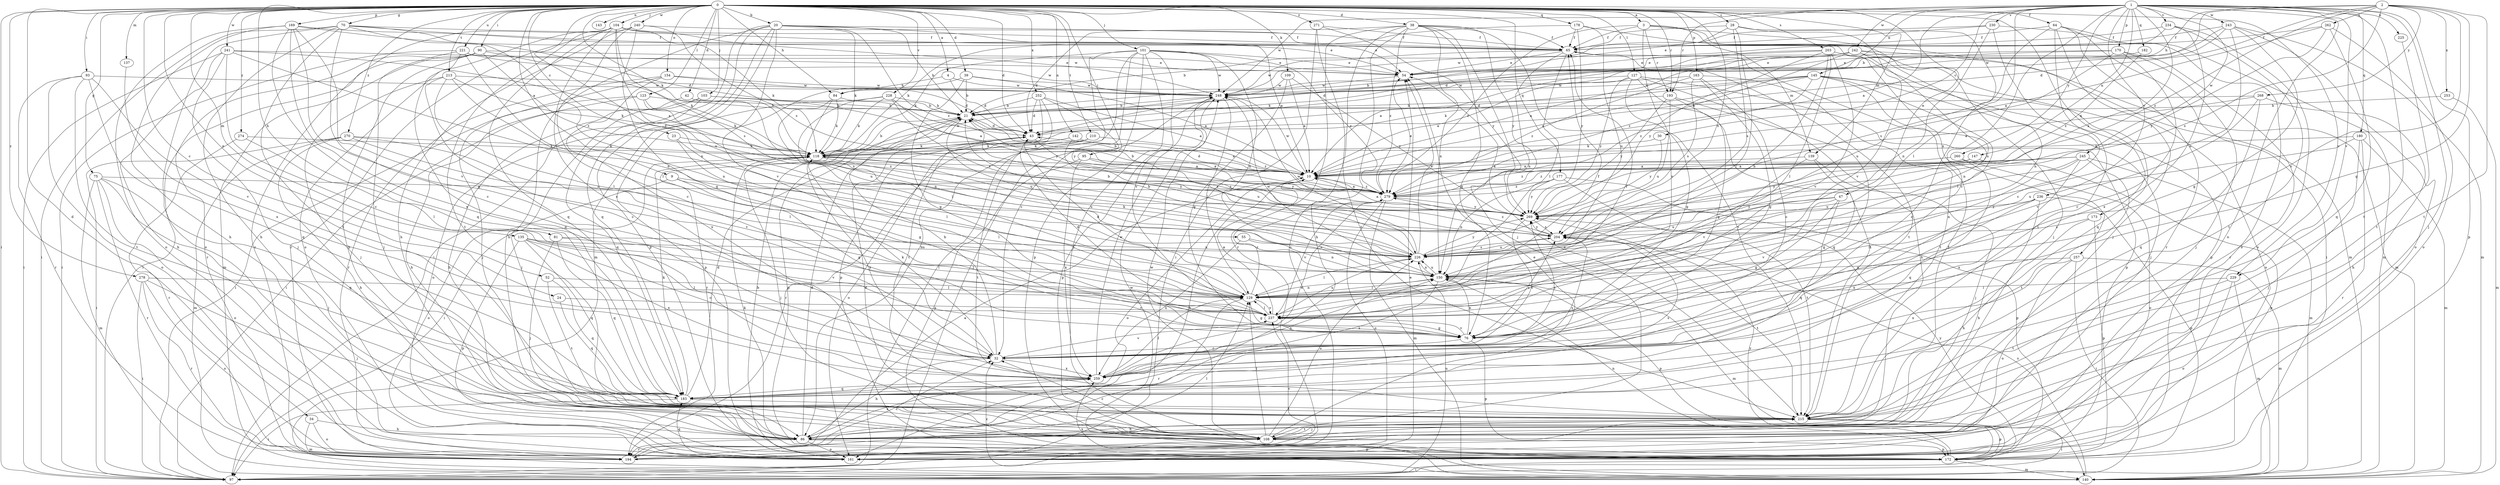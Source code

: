 strict digraph  {
0;
1;
2;
3;
4;
9;
10;
20;
21;
23;
24;
28;
30;
32;
34;
38;
39;
42;
43;
47;
52;
54;
55;
64;
65;
70;
75;
76;
81;
84;
86;
90;
93;
95;
97;
101;
103;
104;
108;
109;
118;
123;
127;
129;
135;
137;
139;
140;
142;
143;
145;
147;
150;
154;
161;
163;
169;
170;
172;
173;
177;
178;
180;
182;
183;
193;
194;
203;
204;
210;
213;
215;
221;
225;
226;
228;
229;
230;
234;
236;
237;
240;
241;
242;
243;
245;
248;
252;
253;
257;
259;
260;
262;
268;
269;
270;
271;
274;
278;
279;
0 -> 3  [label=a];
0 -> 4  [label=a];
0 -> 9  [label=a];
0 -> 20  [label=b];
0 -> 23  [label=c];
0 -> 24  [label=c];
0 -> 28  [label=c];
0 -> 34  [label=d];
0 -> 38  [label=d];
0 -> 39  [label=d];
0 -> 42  [label=d];
0 -> 43  [label=d];
0 -> 47  [label=e];
0 -> 52  [label=e];
0 -> 55  [label=f];
0 -> 64  [label=f];
0 -> 70  [label=g];
0 -> 75  [label=g];
0 -> 81  [label=h];
0 -> 84  [label=h];
0 -> 90  [label=i];
0 -> 93  [label=i];
0 -> 95  [label=i];
0 -> 97  [label=i];
0 -> 101  [label=j];
0 -> 103  [label=j];
0 -> 104  [label=j];
0 -> 109  [label=k];
0 -> 118  [label=k];
0 -> 123  [label=l];
0 -> 127  [label=l];
0 -> 135  [label=m];
0 -> 137  [label=m];
0 -> 139  [label=m];
0 -> 142  [label=n];
0 -> 143  [label=n];
0 -> 154  [label=o];
0 -> 163  [label=p];
0 -> 169  [label=p];
0 -> 173  [label=q];
0 -> 177  [label=q];
0 -> 178  [label=q];
0 -> 193  [label=r];
0 -> 203  [label=s];
0 -> 204  [label=s];
0 -> 210  [label=t];
0 -> 213  [label=t];
0 -> 221  [label=u];
0 -> 228  [label=v];
0 -> 229  [label=v];
0 -> 240  [label=w];
0 -> 241  [label=w];
0 -> 252  [label=x];
0 -> 270  [label=z];
0 -> 271  [label=z];
0 -> 274  [label=z];
0 -> 278  [label=z];
1 -> 10  [label=a];
1 -> 30  [label=c];
1 -> 32  [label=c];
1 -> 108  [label=j];
1 -> 129  [label=l];
1 -> 145  [label=n];
1 -> 147  [label=n];
1 -> 161  [label=o];
1 -> 170  [label=p];
1 -> 172  [label=p];
1 -> 180  [label=q];
1 -> 182  [label=q];
1 -> 193  [label=r];
1 -> 204  [label=s];
1 -> 215  [label=t];
1 -> 225  [label=u];
1 -> 229  [label=v];
1 -> 230  [label=v];
1 -> 234  [label=v];
1 -> 236  [label=v];
1 -> 242  [label=w];
1 -> 243  [label=w];
1 -> 245  [label=w];
1 -> 248  [label=w];
1 -> 260  [label=y];
2 -> 21  [label=b];
2 -> 43  [label=d];
2 -> 76  [label=g];
2 -> 84  [label=h];
2 -> 204  [label=s];
2 -> 215  [label=t];
2 -> 237  [label=v];
2 -> 253  [label=x];
2 -> 262  [label=y];
2 -> 268  [label=y];
2 -> 279  [label=z];
3 -> 65  [label=f];
3 -> 108  [label=j];
3 -> 139  [label=m];
3 -> 193  [label=r];
3 -> 237  [label=v];
3 -> 257  [label=x];
3 -> 279  [label=z];
4 -> 43  [label=d];
4 -> 84  [label=h];
4 -> 248  [label=w];
9 -> 76  [label=g];
9 -> 129  [label=l];
9 -> 161  [label=o];
9 -> 279  [label=z];
10 -> 21  [label=b];
10 -> 43  [label=d];
10 -> 86  [label=h];
10 -> 161  [label=o];
10 -> 248  [label=w];
10 -> 279  [label=z];
20 -> 10  [label=a];
20 -> 21  [label=b];
20 -> 65  [label=f];
20 -> 86  [label=h];
20 -> 97  [label=i];
20 -> 118  [label=k];
20 -> 140  [label=m];
20 -> 172  [label=p];
20 -> 183  [label=q];
20 -> 237  [label=v];
20 -> 279  [label=z];
21 -> 43  [label=d];
21 -> 172  [label=p];
21 -> 194  [label=r];
21 -> 226  [label=u];
23 -> 76  [label=g];
23 -> 118  [label=k];
23 -> 129  [label=l];
24 -> 183  [label=q];
24 -> 237  [label=v];
28 -> 54  [label=e];
28 -> 65  [label=f];
28 -> 129  [label=l];
28 -> 183  [label=q];
28 -> 204  [label=s];
28 -> 237  [label=v];
30 -> 118  [label=k];
30 -> 269  [label=y];
32 -> 21  [label=b];
32 -> 86  [label=h];
32 -> 118  [label=k];
32 -> 237  [label=v];
32 -> 259  [label=x];
32 -> 269  [label=y];
34 -> 86  [label=h];
34 -> 140  [label=m];
34 -> 161  [label=o];
38 -> 43  [label=d];
38 -> 65  [label=f];
38 -> 76  [label=g];
38 -> 86  [label=h];
38 -> 108  [label=j];
38 -> 150  [label=n];
38 -> 161  [label=o];
38 -> 194  [label=r];
38 -> 215  [label=t];
38 -> 269  [label=y];
38 -> 279  [label=z];
39 -> 10  [label=a];
39 -> 21  [label=b];
39 -> 76  [label=g];
39 -> 172  [label=p];
39 -> 248  [label=w];
42 -> 21  [label=b];
42 -> 97  [label=i];
42 -> 204  [label=s];
43 -> 118  [label=k];
43 -> 204  [label=s];
47 -> 76  [label=g];
47 -> 183  [label=q];
47 -> 226  [label=u];
47 -> 237  [label=v];
47 -> 269  [label=y];
52 -> 129  [label=l];
52 -> 183  [label=q];
52 -> 215  [label=t];
54 -> 248  [label=w];
55 -> 150  [label=n];
55 -> 226  [label=u];
55 -> 259  [label=x];
64 -> 65  [label=f];
64 -> 97  [label=i];
64 -> 108  [label=j];
64 -> 140  [label=m];
64 -> 194  [label=r];
64 -> 204  [label=s];
64 -> 215  [label=t];
65 -> 54  [label=e];
65 -> 129  [label=l];
65 -> 150  [label=n];
65 -> 215  [label=t];
65 -> 248  [label=w];
70 -> 32  [label=c];
70 -> 43  [label=d];
70 -> 54  [label=e];
70 -> 65  [label=f];
70 -> 86  [label=h];
70 -> 97  [label=i];
70 -> 150  [label=n];
70 -> 161  [label=o];
70 -> 215  [label=t];
75 -> 108  [label=j];
75 -> 140  [label=m];
75 -> 161  [label=o];
75 -> 183  [label=q];
75 -> 194  [label=r];
75 -> 279  [label=z];
76 -> 32  [label=c];
76 -> 150  [label=n];
76 -> 172  [label=p];
76 -> 204  [label=s];
76 -> 237  [label=v];
81 -> 108  [label=j];
81 -> 129  [label=l];
81 -> 183  [label=q];
81 -> 226  [label=u];
84 -> 21  [label=b];
84 -> 118  [label=k];
84 -> 129  [label=l];
84 -> 204  [label=s];
86 -> 43  [label=d];
86 -> 65  [label=f];
86 -> 161  [label=o];
86 -> 172  [label=p];
86 -> 194  [label=r];
86 -> 259  [label=x];
90 -> 54  [label=e];
90 -> 86  [label=h];
90 -> 97  [label=i];
90 -> 118  [label=k];
90 -> 140  [label=m];
90 -> 194  [label=r];
90 -> 279  [label=z];
93 -> 161  [label=o];
93 -> 183  [label=q];
93 -> 194  [label=r];
93 -> 215  [label=t];
93 -> 237  [label=v];
93 -> 248  [label=w];
95 -> 10  [label=a];
95 -> 172  [label=p];
95 -> 259  [label=x];
95 -> 269  [label=y];
97 -> 54  [label=e];
97 -> 226  [label=u];
97 -> 269  [label=y];
101 -> 32  [label=c];
101 -> 54  [label=e];
101 -> 86  [label=h];
101 -> 97  [label=i];
101 -> 108  [label=j];
101 -> 118  [label=k];
101 -> 150  [label=n];
101 -> 172  [label=p];
101 -> 237  [label=v];
101 -> 248  [label=w];
101 -> 279  [label=z];
103 -> 10  [label=a];
103 -> 21  [label=b];
103 -> 86  [label=h];
103 -> 108  [label=j];
103 -> 183  [label=q];
104 -> 32  [label=c];
104 -> 65  [label=f];
104 -> 118  [label=k];
104 -> 161  [label=o];
104 -> 183  [label=q];
104 -> 194  [label=r];
104 -> 204  [label=s];
104 -> 215  [label=t];
104 -> 226  [label=u];
104 -> 248  [label=w];
108 -> 32  [label=c];
108 -> 43  [label=d];
108 -> 54  [label=e];
108 -> 129  [label=l];
108 -> 172  [label=p];
108 -> 215  [label=t];
108 -> 226  [label=u];
108 -> 248  [label=w];
109 -> 10  [label=a];
109 -> 76  [label=g];
109 -> 248  [label=w];
109 -> 269  [label=y];
118 -> 10  [label=a];
118 -> 21  [label=b];
118 -> 97  [label=i];
118 -> 108  [label=j];
118 -> 226  [label=u];
118 -> 248  [label=w];
118 -> 259  [label=x];
118 -> 269  [label=y];
123 -> 21  [label=b];
123 -> 86  [label=h];
123 -> 97  [label=i];
123 -> 118  [label=k];
123 -> 226  [label=u];
127 -> 10  [label=a];
127 -> 76  [label=g];
127 -> 86  [label=h];
127 -> 172  [label=p];
127 -> 215  [label=t];
127 -> 248  [label=w];
127 -> 269  [label=y];
129 -> 43  [label=d];
129 -> 65  [label=f];
129 -> 76  [label=g];
129 -> 150  [label=n];
129 -> 194  [label=r];
129 -> 237  [label=v];
129 -> 279  [label=z];
135 -> 32  [label=c];
135 -> 172  [label=p];
135 -> 183  [label=q];
135 -> 226  [label=u];
135 -> 237  [label=v];
135 -> 259  [label=x];
137 -> 259  [label=x];
139 -> 10  [label=a];
139 -> 76  [label=g];
139 -> 108  [label=j];
139 -> 237  [label=v];
140 -> 32  [label=c];
140 -> 204  [label=s];
140 -> 248  [label=w];
140 -> 259  [label=x];
142 -> 10  [label=a];
142 -> 118  [label=k];
142 -> 161  [label=o];
142 -> 226  [label=u];
145 -> 10  [label=a];
145 -> 43  [label=d];
145 -> 108  [label=j];
145 -> 118  [label=k];
145 -> 129  [label=l];
145 -> 150  [label=n];
145 -> 161  [label=o];
145 -> 248  [label=w];
145 -> 279  [label=z];
147 -> 10  [label=a];
147 -> 172  [label=p];
147 -> 269  [label=y];
147 -> 279  [label=z];
150 -> 129  [label=l];
150 -> 140  [label=m];
150 -> 172  [label=p];
150 -> 226  [label=u];
150 -> 248  [label=w];
150 -> 259  [label=x];
154 -> 43  [label=d];
154 -> 108  [label=j];
154 -> 194  [label=r];
154 -> 248  [label=w];
154 -> 259  [label=x];
161 -> 21  [label=b];
161 -> 183  [label=q];
163 -> 32  [label=c];
163 -> 76  [label=g];
163 -> 204  [label=s];
163 -> 215  [label=t];
163 -> 248  [label=w];
163 -> 279  [label=z];
169 -> 54  [label=e];
169 -> 65  [label=f];
169 -> 76  [label=g];
169 -> 86  [label=h];
169 -> 161  [label=o];
169 -> 183  [label=q];
169 -> 237  [label=v];
169 -> 259  [label=x];
170 -> 10  [label=a];
170 -> 32  [label=c];
170 -> 54  [label=e];
170 -> 108  [label=j];
170 -> 194  [label=r];
170 -> 226  [label=u];
172 -> 97  [label=i];
172 -> 118  [label=k];
172 -> 140  [label=m];
172 -> 150  [label=n];
172 -> 269  [label=y];
173 -> 86  [label=h];
173 -> 172  [label=p];
173 -> 204  [label=s];
177 -> 150  [label=n];
177 -> 172  [label=p];
177 -> 215  [label=t];
177 -> 269  [label=y];
177 -> 279  [label=z];
178 -> 65  [label=f];
178 -> 118  [label=k];
178 -> 140  [label=m];
178 -> 226  [label=u];
178 -> 269  [label=y];
180 -> 108  [label=j];
180 -> 118  [label=k];
180 -> 140  [label=m];
180 -> 194  [label=r];
180 -> 226  [label=u];
182 -> 54  [label=e];
182 -> 279  [label=z];
183 -> 43  [label=d];
183 -> 97  [label=i];
183 -> 118  [label=k];
183 -> 204  [label=s];
183 -> 215  [label=t];
193 -> 21  [label=b];
193 -> 76  [label=g];
193 -> 183  [label=q];
193 -> 226  [label=u];
193 -> 269  [label=y];
194 -> 10  [label=a];
194 -> 32  [label=c];
194 -> 129  [label=l];
194 -> 237  [label=v];
203 -> 21  [label=b];
203 -> 54  [label=e];
203 -> 129  [label=l];
203 -> 150  [label=n];
203 -> 172  [label=p];
203 -> 237  [label=v];
203 -> 269  [label=y];
204 -> 21  [label=b];
204 -> 215  [label=t];
204 -> 226  [label=u];
204 -> 269  [label=y];
204 -> 279  [label=z];
210 -> 118  [label=k];
210 -> 194  [label=r];
210 -> 215  [label=t];
210 -> 279  [label=z];
213 -> 32  [label=c];
213 -> 108  [label=j];
213 -> 118  [label=k];
213 -> 129  [label=l];
213 -> 150  [label=n];
213 -> 248  [label=w];
215 -> 54  [label=e];
215 -> 86  [label=h];
215 -> 97  [label=i];
215 -> 108  [label=j];
215 -> 172  [label=p];
221 -> 54  [label=e];
221 -> 97  [label=i];
221 -> 108  [label=j];
221 -> 129  [label=l];
221 -> 183  [label=q];
221 -> 248  [label=w];
225 -> 215  [label=t];
226 -> 21  [label=b];
226 -> 54  [label=e];
226 -> 118  [label=k];
226 -> 129  [label=l];
226 -> 150  [label=n];
226 -> 204  [label=s];
226 -> 248  [label=w];
226 -> 269  [label=y];
228 -> 21  [label=b];
228 -> 118  [label=k];
228 -> 150  [label=n];
228 -> 161  [label=o];
228 -> 204  [label=s];
228 -> 269  [label=y];
229 -> 129  [label=l];
229 -> 140  [label=m];
229 -> 161  [label=o];
229 -> 215  [label=t];
230 -> 21  [label=b];
230 -> 32  [label=c];
230 -> 65  [label=f];
230 -> 150  [label=n];
230 -> 161  [label=o];
234 -> 65  [label=f];
234 -> 161  [label=o];
234 -> 215  [label=t];
234 -> 248  [label=w];
234 -> 259  [label=x];
236 -> 86  [label=h];
236 -> 129  [label=l];
236 -> 172  [label=p];
236 -> 259  [label=x];
236 -> 269  [label=y];
237 -> 10  [label=a];
237 -> 43  [label=d];
237 -> 65  [label=f];
237 -> 76  [label=g];
237 -> 129  [label=l];
237 -> 226  [label=u];
240 -> 32  [label=c];
240 -> 65  [label=f];
240 -> 76  [label=g];
240 -> 86  [label=h];
240 -> 194  [label=r];
240 -> 279  [label=z];
241 -> 10  [label=a];
241 -> 32  [label=c];
241 -> 54  [label=e];
241 -> 86  [label=h];
241 -> 97  [label=i];
241 -> 108  [label=j];
241 -> 150  [label=n];
242 -> 10  [label=a];
242 -> 43  [label=d];
242 -> 54  [label=e];
242 -> 118  [label=k];
242 -> 140  [label=m];
242 -> 150  [label=n];
242 -> 183  [label=q];
242 -> 226  [label=u];
242 -> 279  [label=z];
243 -> 43  [label=d];
243 -> 65  [label=f];
243 -> 76  [label=g];
243 -> 140  [label=m];
243 -> 161  [label=o];
243 -> 226  [label=u];
243 -> 248  [label=w];
245 -> 10  [label=a];
245 -> 140  [label=m];
245 -> 150  [label=n];
245 -> 215  [label=t];
245 -> 226  [label=u];
245 -> 259  [label=x];
245 -> 279  [label=z];
248 -> 21  [label=b];
248 -> 97  [label=i];
248 -> 129  [label=l];
248 -> 172  [label=p];
252 -> 10  [label=a];
252 -> 21  [label=b];
252 -> 43  [label=d];
252 -> 172  [label=p];
252 -> 215  [label=t];
252 -> 269  [label=y];
253 -> 21  [label=b];
253 -> 140  [label=m];
257 -> 97  [label=i];
257 -> 140  [label=m];
257 -> 150  [label=n];
257 -> 161  [label=o];
257 -> 259  [label=x];
259 -> 129  [label=l];
259 -> 150  [label=n];
259 -> 183  [label=q];
259 -> 204  [label=s];
259 -> 248  [label=w];
260 -> 10  [label=a];
260 -> 161  [label=o];
260 -> 183  [label=q];
262 -> 10  [label=a];
262 -> 65  [label=f];
262 -> 161  [label=o];
262 -> 183  [label=q];
262 -> 269  [label=y];
268 -> 10  [label=a];
268 -> 21  [label=b];
268 -> 86  [label=h];
268 -> 183  [label=q];
268 -> 237  [label=v];
269 -> 10  [label=a];
269 -> 32  [label=c];
269 -> 204  [label=s];
270 -> 86  [label=h];
270 -> 97  [label=i];
270 -> 118  [label=k];
270 -> 129  [label=l];
270 -> 140  [label=m];
270 -> 237  [label=v];
271 -> 65  [label=f];
271 -> 97  [label=i];
271 -> 215  [label=t];
271 -> 269  [label=y];
274 -> 118  [label=k];
274 -> 129  [label=l];
274 -> 194  [label=r];
278 -> 97  [label=i];
278 -> 108  [label=j];
278 -> 129  [label=l];
278 -> 161  [label=o];
278 -> 194  [label=r];
279 -> 10  [label=a];
279 -> 21  [label=b];
279 -> 54  [label=e];
279 -> 140  [label=m];
279 -> 161  [label=o];
279 -> 237  [label=v];
279 -> 259  [label=x];
279 -> 269  [label=y];
}
